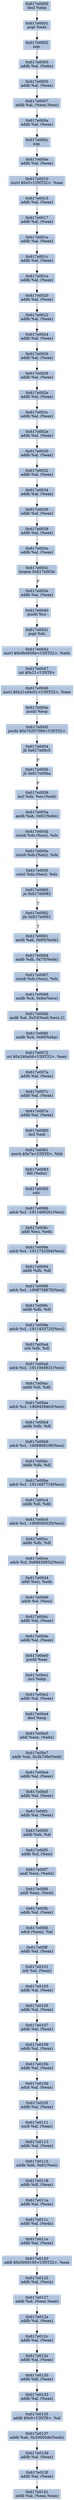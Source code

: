 digraph G {
node[shape=rectangle,style=filled,fillcolor=lightsteelblue,color=lightsteelblue]
bgcolor="transparent"
a0x617e0000decl_ebp[label="0x617e0000\ndecl %ebp"];
a0x617e0001popl_edx[label="0x617e0001\npopl %edx"];
a0x617e0002nop_[label="0x617e0002\nnop "];
a0x617e0003addb_al_ebx_[label="0x617e0003\naddb %al, (%ebx)"];
a0x617e0005addb_al_eax_[label="0x617e0005\naddb %al, (%eax)"];
a0x617e0007addb_al_eaxeax_[label="0x617e0007\naddb %al, (%eax,%eax)"];
a0x617e000aaddb_al_eax_[label="0x617e000a\naddb %al, (%eax)"];
a0x617e000cnop_[label="0x617e000c\nnop "];
a0x617e000eaddb_al_eax_[label="0x617e000e\naddb %al, (%eax)"];
a0x617e0010movl_0x0UINT32_eax[label="0x617e0010\nmovl $0x0<UINT32>, %eax"];
a0x617e0015addb_al_eax_[label="0x617e0015\naddb %al, (%eax)"];
a0x617e0017addb_al_eax_[label="0x617e0017\naddb %al, (%eax)"];
a0x617e001aaddb_al_eax_[label="0x617e001a\naddb %al, (%eax)"];
a0x617e001caddb_al_eax_[label="0x617e001c\naddb %al, (%eax)"];
a0x617e001eaddb_al_eax_[label="0x617e001e\naddb %al, (%eax)"];
a0x617e0020addb_al_eax_[label="0x617e0020\naddb %al, (%eax)"];
a0x617e0022addb_al_eax_[label="0x617e0022\naddb %al, (%eax)"];
a0x617e0024addb_al_eax_[label="0x617e0024\naddb %al, (%eax)"];
a0x617e0026addb_al_eax_[label="0x617e0026\naddb %al, (%eax)"];
a0x617e0028addb_al_eax_[label="0x617e0028\naddb %al, (%eax)"];
a0x617e002aaddb_al_eax_[label="0x617e002a\naddb %al, (%eax)"];
a0x617e002caddb_al_eax_[label="0x617e002c\naddb %al, (%eax)"];
a0x617e002eaddb_al_eax_[label="0x617e002e\naddb %al, (%eax)"];
a0x617e0030addb_al_eax_[label="0x617e0030\naddb %al, (%eax)"];
a0x617e0032addb_al_eax_[label="0x617e0032\naddb %al, (%eax)"];
a0x617e0034addb_al_eax_[label="0x617e0034\naddb %al, (%eax)"];
a0x617e0036addb_al_eax_[label="0x617e0036\naddb %al, (%eax)"];
a0x617e0038addb_al_eax_[label="0x617e0038\naddb %al, (%eax)"];
a0x617e003aaddb_al_eax_[label="0x617e003a\naddb %al, (%eax)"];
a0x617e003cloopne_0x617e003e[label="0x617e003c\nloopne 0x617e003e"];
a0x617e003eaddb_al_eax_[label="0x617e003e\naddb %al, (%eax)"];
a0x617e0040pushl_cs[label="0x617e0040\npushl %cs"];
a0x617e0041popl_ds[label="0x617e0041\npopl %ds"];
a0x617e0042movl_0x9b4000eUINT32_edx[label="0x617e0042\nmovl $0x9b4000e<UINT32>, %edx"];
a0x617e0047int_0x21UINT8[label="0x617e0047\nint $0x21<UINT8>"];
a0x617e0049movl_0x21cd4c01UINT32_eax[label="0x617e0049\nmovl $0x21cd4c01<UINT32>, %eax"];
a0x617e004epushl_esp[label="0x617e004e\npushl %esp"];
a0x617e004fpushl_0x70207369UINT32[label="0x617e004f\npushl $0x70207369<UINT32>"];
a0x617e0054jb_0x617e00c5[label="0x617e0054\njb 0x617e00c5"];
a0x617e0056jb_0x617e00ba[label="0x617e0056\njb 0x617e00ba"];
a0x617e0059insl_dx_es_edi_[label="0x617e0059\ninsl %dx, %es:(%edi)"];
a0x617e005aandb_ah_0x61ebx_[label="0x617e005a\nandb %ah, 0x61(%ebx)"];
a0x617e005doutsb_ds_esi__dx[label="0x617e005d\noutsb %ds:(%esi), %dx"];
a0x617e005eoutsb_ds_esi__dx[label="0x617e005e\noutsb %ds:(%esi), %dx"];
a0x617e005foutsl_ds_esi__dx[label="0x617e005f\noutsl %ds:(%esi), %dx"];
a0x617e0060je_0x617e0082[label="0x617e0060\nje 0x617e0082"];
a0x617e0082jle_0x617e0061[label="0x617e0082\njle 0x617e0061"];
a0x617e0061andb_ah_0x65edx_[label="0x617e0061\nandb %ah, 0x65(%edx)"];
a0x617e0064andb_dh_0x75edx_[label="0x617e0064\nandb %dh, 0x75(%edx)"];
a0x617e0067outsb_ds_esi__dx[label="0x617e0067\noutsb %ds:(%esi), %dx"];
a0x617e0068andb_ch_0x6eecx_[label="0x617e0068\nandb %ch, 0x6e(%ecx)"];
a0x617e006bandb_al_0x53ediecx2_[label="0x617e006b\nandb %al, 0x53(%edi,%ecx,2)"];
a0x617e006fandb_ch_0x6febp_[label="0x617e006f\nandb %ch, 0x6f(%ebp)"];
a0x617e0072orl_0x240a0dUINT32_eax[label="0x617e0072\norl $0x240a0d<UINT32>, %eax"];
a0x617e007aaddb_al_eax_[label="0x617e007a\naddb %al, (%eax)"];
a0x617e007caddb_al_eax_[label="0x617e007c\naddb %al, (%eax)"];
a0x617e007eaddb_al_eax_[label="0x617e007e\naddb %al, (%eax)"];
a0x617e0080incl_edi[label="0x617e0080\nincl %edi"];
a0x617e0081movb_0x7eUINT8_bh[label="0x617e0081\nmovb $0x7e<UINT8>, %bh"];
a0x617e0083fldl_ebx_[label="0x617e0083\nfldl (%ebx)"];
a0x617e0085salc_[label="0x617e0085\nsalc "];
a0x617e0086adcb_cl__1911499261esi_[label="0x617e0086\nadcb %cl, -1911499261(%esi)"];
a0x617e008caddl_esi_edx[label="0x617e008c\naddl %esi, %edx"];
a0x617e008eadcb_cl__1911753394esi_[label="0x617e008e\nadcb %cl, -1911753394(%esi)"];
a0x617e0094addb_dh_dl[label="0x617e0094\naddb %dh, %dl"];
a0x617e0096adcb_cl__1908738870esi_[label="0x617e0096\nadcb %cl, -1908738870(%esi)"];
a0x617e009caddb_dh_dl[label="0x617e009c\naddb %dh, %dl"];
a0x617e009eadcb_cl__1911433725esi_[label="0x617e009e\nadcb %cl, -1911433725(%esi)"];
a0x617e00a4orb_dh_dl[label="0x617e00a4\norb %dh, %dl"];
a0x617e00a6adcb_cl__1911949831esi_[label="0x617e00a6\nadcb %cl, -1911949831(%esi)"];
a0x617e00acaddb_dl_dh[label="0x617e00ac\naddb %dl, %dh"];
a0x617e00aeadcb_cl__1909459463esi_[label="0x617e00ae\nadcb %cl, -1909459463(%esi)"];
a0x617e00b4addb_dh_dl[label="0x617e00b4\naddb %dh, %dl"];
a0x617e00b6adcb_cl__1906969196esi_[label="0x617e00b6\nadcb %cl, -1906969196(%esi)"];
a0x617e00bcaddb_dh_dl[label="0x617e00bc\naddb %dh, %dl"];
a0x617e00beadcb_cl__1911687719esi_[label="0x617e00be\nadcb %cl, -1911687719(%esi)"];
a0x617e00c4addb_dl_dh[label="0x617e00c4\naddb %dl, %dh"];
a0x617e00c6adcb_cl__1909590535esi_[label="0x617e00c6\nadcb %cl, -1909590535(%esi)"];
a0x617e00ccaddb_dh_dl[label="0x617e00cc\naddb %dh, %dl"];
a0x617e00ceadcb_cl_0x68636952esi_[label="0x617e00ce\nadcb %cl, 0x68636952(%esi)"];
a0x617e00d4addl_esi_edx[label="0x617e00d4\naddl %esi, %edx"];
a0x617e00d6adcb_cl_esi_[label="0x617e00d6\nadcb %cl, (%esi)"];
a0x617e00dcaddb_al_eax_[label="0x617e00dc\naddb %al, (%eax)"];
a0x617e00deaddb_al_eax_[label="0x617e00de\naddb %al, (%eax)"];
a0x617e00e0pushl_eax[label="0x617e00e0\npushl %eax"];
a0x617e00e1incl_ebp[label="0x617e00e1\nincl %ebp"];
a0x617e00e2addb_al_eax_[label="0x617e00e2\naddb %al, (%eax)"];
a0x617e00e4decl_esp[label="0x617e00e4\ndecl %esp"];
a0x617e00e5addl_eax_ebx_[label="0x617e00e5\naddl %eax, (%ebx)"];
a0x617e00e7addb_ah_0x3b7dfeedi_[label="0x617e00e7\naddb %ah, 0x3b7dfe(%edi)"];
a0x617e00edaddb_al_eax_[label="0x617e00ed\naddb %al, (%eax)"];
a0x617e00efaddb_al_eax_[label="0x617e00ef\naddb %al, (%eax)"];
a0x617e00f1addb_al_eax_[label="0x617e00f1\naddb %al, (%eax)"];
a0x617e00f3addb_ah_al[label="0x617e00f3\naddb %ah, %al"];
a0x617e00f5addb_cl_esi_[label="0x617e00f5\naddb %cl, (%esi)"];
a0x617e00f7andl_ecx_ebx_[label="0x617e00f7\nandl %ecx, (%ebx)"];
a0x617e00f9addl_eax_edi_[label="0x617e00f9\naddl %eax, (%edi)"];
a0x617e00fbaddb_al_eax_[label="0x617e00fb\naddb %al, (%eax)"];
a0x617e00fdadcb_eax__al[label="0x617e00fd\nadcb (%eax), %al"];
a0x617e00ffaddb_al_eax_[label="0x617e00ff\naddb %al, (%eax)"];
a0x617e0101orb_al_eax_[label="0x617e0101\norb %al, (%eax)"];
a0x617e0103addb_al_eax_[label="0x617e0103\naddb %al, (%eax)"];
a0x617e0105addb_al_eax_[label="0x617e0105\naddb %al, (%eax)"];
a0x617e0107addb_al_eax_[label="0x617e0107\naddb %al, (%eax)"];
a0x617e0109addb_al_eax_[label="0x617e0109\naddb %al, (%eax)"];
a0x617e010baddb_al_eax_[label="0x617e010b\naddb %al, (%eax)"];
a0x617e010dadcb_al_eax_[label="0x617e010d\nadcb %al, (%eax)"];
a0x617e010faddb_al_eax_[label="0x617e010f\naddb %al, (%eax)"];
a0x617e0111xorb_al_eax_[label="0x617e0111\nxorb %al, (%eax)"];
a0x617e0113addb_al_eax_[label="0x617e0113\naddb %al, (%eax)"];
a0x617e0115addb_bh_0x61esi_[label="0x617e0115\naddb %bh, 0x61(%esi)"];
a0x617e0118addb_dl_eax_[label="0x617e0118\naddb %dl, (%eax)"];
a0x617e011aaddb_al_eax_[label="0x617e011a\naddb %al, (%eax)"];
a0x617e011caddb_al_edx_[label="0x617e011c\naddb %al, (%edx)"];
a0x617e011eaddb_al_eax_[label="0x617e011e\naddb %al, (%eax)"];
a0x617e0120addl_0x5000100UINT32_eax[label="0x617e0120\naddl $0x5000100<UINT32>, %eax"];
a0x617e0125addb_al_ecx_[label="0x617e0125\naddb %al, (%ecx)"];
a0x617e0127addb_al_eaxeax_[label="0x617e0127\naddb %al, (%eax,%eax)"];
a0x617e012aaddb_al_eax_[label="0x617e012a\naddb %al, (%eax)"];
a0x617e012caddb_al_eax_[label="0x617e012c\naddb %al, (%eax)"];
a0x617e012eaddb_al_eax_[label="0x617e012e\naddb %al, (%eax)"];
a0x617e0130addb_dl_eax_[label="0x617e0130\naddb %dl, (%eax)"];
a0x617e0133addb_al_eax_[label="0x617e0133\naddb %al, (%eax)"];
a0x617e0135addb_0x0UINT8_al[label="0x617e0135\naddb $0x0<UINT8>, %al"];
a0x617e0137addb_ah_0x20000deedx_[label="0x617e0137\naddb %ah, 0x20000de(%edx)"];
a0x617e013daddb_al_eax_[label="0x617e013d\naddb %al, (%eax)"];
a0x617e013faddb_al_eax_[label="0x617e013f\naddb %al, (%eax)"];
a0x617e0141addb_al_eaxeax_[label="0x617e0141\naddb %al, (%eax,%eax)"];
a0x617e0000decl_ebp -> a0x617e0001popl_edx [color="#000000"];
a0x617e0001popl_edx -> a0x617e0002nop_ [color="#000000"];
a0x617e0002nop_ -> a0x617e0003addb_al_ebx_ [color="#000000"];
a0x617e0003addb_al_ebx_ -> a0x617e0005addb_al_eax_ [color="#000000"];
a0x617e0005addb_al_eax_ -> a0x617e0007addb_al_eaxeax_ [color="#000000"];
a0x617e0007addb_al_eaxeax_ -> a0x617e000aaddb_al_eax_ [color="#000000"];
a0x617e000aaddb_al_eax_ -> a0x617e000cnop_ [color="#000000"];
a0x617e000cnop_ -> a0x617e000eaddb_al_eax_ [color="#000000"];
a0x617e000eaddb_al_eax_ -> a0x617e0010movl_0x0UINT32_eax [color="#000000"];
a0x617e0010movl_0x0UINT32_eax -> a0x617e0015addb_al_eax_ [color="#000000"];
a0x617e0015addb_al_eax_ -> a0x617e0017addb_al_eax_ [color="#000000"];
a0x617e0017addb_al_eax_ -> a0x617e001aaddb_al_eax_ [color="#000000"];
a0x617e001aaddb_al_eax_ -> a0x617e001caddb_al_eax_ [color="#000000"];
a0x617e001caddb_al_eax_ -> a0x617e001eaddb_al_eax_ [color="#000000"];
a0x617e001eaddb_al_eax_ -> a0x617e0020addb_al_eax_ [color="#000000"];
a0x617e0020addb_al_eax_ -> a0x617e0022addb_al_eax_ [color="#000000"];
a0x617e0022addb_al_eax_ -> a0x617e0024addb_al_eax_ [color="#000000"];
a0x617e0024addb_al_eax_ -> a0x617e0026addb_al_eax_ [color="#000000"];
a0x617e0026addb_al_eax_ -> a0x617e0028addb_al_eax_ [color="#000000"];
a0x617e0028addb_al_eax_ -> a0x617e002aaddb_al_eax_ [color="#000000"];
a0x617e002aaddb_al_eax_ -> a0x617e002caddb_al_eax_ [color="#000000"];
a0x617e002caddb_al_eax_ -> a0x617e002eaddb_al_eax_ [color="#000000"];
a0x617e002eaddb_al_eax_ -> a0x617e0030addb_al_eax_ [color="#000000"];
a0x617e0030addb_al_eax_ -> a0x617e0032addb_al_eax_ [color="#000000"];
a0x617e0032addb_al_eax_ -> a0x617e0034addb_al_eax_ [color="#000000"];
a0x617e0034addb_al_eax_ -> a0x617e0036addb_al_eax_ [color="#000000"];
a0x617e0036addb_al_eax_ -> a0x617e0038addb_al_eax_ [color="#000000"];
a0x617e0038addb_al_eax_ -> a0x617e003aaddb_al_eax_ [color="#000000"];
a0x617e003aaddb_al_eax_ -> a0x617e003cloopne_0x617e003e [color="#000000"];
a0x617e003cloopne_0x617e003e -> a0x617e003eaddb_al_eax_ [color="#000000",label="F"];
a0x617e003eaddb_al_eax_ -> a0x617e0040pushl_cs [color="#000000"];
a0x617e0040pushl_cs -> a0x617e0041popl_ds [color="#000000"];
a0x617e0041popl_ds -> a0x617e0042movl_0x9b4000eUINT32_edx [color="#000000"];
a0x617e0042movl_0x9b4000eUINT32_edx -> a0x617e0047int_0x21UINT8 [color="#000000"];
a0x617e0047int_0x21UINT8 -> a0x617e0049movl_0x21cd4c01UINT32_eax [color="#000000"];
a0x617e0049movl_0x21cd4c01UINT32_eax -> a0x617e004epushl_esp [color="#000000"];
a0x617e004epushl_esp -> a0x617e004fpushl_0x70207369UINT32 [color="#000000"];
a0x617e004fpushl_0x70207369UINT32 -> a0x617e0054jb_0x617e00c5 [color="#000000"];
a0x617e0054jb_0x617e00c5 -> a0x617e0056jb_0x617e00ba [color="#000000",label="F"];
a0x617e0056jb_0x617e00ba -> a0x617e0059insl_dx_es_edi_ [color="#000000",label="F"];
a0x617e0059insl_dx_es_edi_ -> a0x617e005aandb_ah_0x61ebx_ [color="#000000"];
a0x617e005aandb_ah_0x61ebx_ -> a0x617e005doutsb_ds_esi__dx [color="#000000"];
a0x617e005doutsb_ds_esi__dx -> a0x617e005eoutsb_ds_esi__dx [color="#000000"];
a0x617e005eoutsb_ds_esi__dx -> a0x617e005foutsl_ds_esi__dx [color="#000000"];
a0x617e005foutsl_ds_esi__dx -> a0x617e0060je_0x617e0082 [color="#000000"];
a0x617e0060je_0x617e0082 -> a0x617e0082jle_0x617e0061 [color="#000000",label="T"];
a0x617e0082jle_0x617e0061 -> a0x617e0061andb_ah_0x65edx_ [color="#000000",label="T"];
a0x617e0061andb_ah_0x65edx_ -> a0x617e0064andb_dh_0x75edx_ [color="#000000"];
a0x617e0064andb_dh_0x75edx_ -> a0x617e0067outsb_ds_esi__dx [color="#000000"];
a0x617e0067outsb_ds_esi__dx -> a0x617e0068andb_ch_0x6eecx_ [color="#000000"];
a0x617e0068andb_ch_0x6eecx_ -> a0x617e006bandb_al_0x53ediecx2_ [color="#000000"];
a0x617e006bandb_al_0x53ediecx2_ -> a0x617e006fandb_ch_0x6febp_ [color="#000000"];
a0x617e006fandb_ch_0x6febp_ -> a0x617e0072orl_0x240a0dUINT32_eax [color="#000000"];
a0x617e0072orl_0x240a0dUINT32_eax -> a0x617e007aaddb_al_eax_ [color="#000000"];
a0x617e007aaddb_al_eax_ -> a0x617e007caddb_al_eax_ [color="#000000"];
a0x617e007caddb_al_eax_ -> a0x617e007eaddb_al_eax_ [color="#000000"];
a0x617e007eaddb_al_eax_ -> a0x617e0080incl_edi [color="#000000"];
a0x617e0080incl_edi -> a0x617e0081movb_0x7eUINT8_bh [color="#000000"];
a0x617e0081movb_0x7eUINT8_bh -> a0x617e0083fldl_ebx_ [color="#000000"];
a0x617e0083fldl_ebx_ -> a0x617e0085salc_ [color="#000000"];
a0x617e0085salc_ -> a0x617e0086adcb_cl__1911499261esi_ [color="#000000"];
a0x617e0086adcb_cl__1911499261esi_ -> a0x617e008caddl_esi_edx [color="#000000"];
a0x617e008caddl_esi_edx -> a0x617e008eadcb_cl__1911753394esi_ [color="#000000"];
a0x617e008eadcb_cl__1911753394esi_ -> a0x617e0094addb_dh_dl [color="#000000"];
a0x617e0094addb_dh_dl -> a0x617e0096adcb_cl__1908738870esi_ [color="#000000"];
a0x617e0096adcb_cl__1908738870esi_ -> a0x617e009caddb_dh_dl [color="#000000"];
a0x617e009caddb_dh_dl -> a0x617e009eadcb_cl__1911433725esi_ [color="#000000"];
a0x617e009eadcb_cl__1911433725esi_ -> a0x617e00a4orb_dh_dl [color="#000000"];
a0x617e00a4orb_dh_dl -> a0x617e00a6adcb_cl__1911949831esi_ [color="#000000"];
a0x617e00a6adcb_cl__1911949831esi_ -> a0x617e00acaddb_dl_dh [color="#000000"];
a0x617e00acaddb_dl_dh -> a0x617e00aeadcb_cl__1909459463esi_ [color="#000000"];
a0x617e00aeadcb_cl__1909459463esi_ -> a0x617e00b4addb_dh_dl [color="#000000"];
a0x617e00b4addb_dh_dl -> a0x617e00b6adcb_cl__1906969196esi_ [color="#000000"];
a0x617e00b6adcb_cl__1906969196esi_ -> a0x617e00bcaddb_dh_dl [color="#000000"];
a0x617e00bcaddb_dh_dl -> a0x617e00beadcb_cl__1911687719esi_ [color="#000000"];
a0x617e00beadcb_cl__1911687719esi_ -> a0x617e00c4addb_dl_dh [color="#000000"];
a0x617e00c4addb_dl_dh -> a0x617e00c6adcb_cl__1909590535esi_ [color="#000000"];
a0x617e00c6adcb_cl__1909590535esi_ -> a0x617e00ccaddb_dh_dl [color="#000000"];
a0x617e00ccaddb_dh_dl -> a0x617e00ceadcb_cl_0x68636952esi_ [color="#000000"];
a0x617e00ceadcb_cl_0x68636952esi_ -> a0x617e00d4addl_esi_edx [color="#000000"];
a0x617e00d4addl_esi_edx -> a0x617e00d6adcb_cl_esi_ [color="#000000"];
a0x617e00d6adcb_cl_esi_ -> a0x617e00dcaddb_al_eax_ [color="#000000"];
a0x617e00dcaddb_al_eax_ -> a0x617e00deaddb_al_eax_ [color="#000000"];
a0x617e00deaddb_al_eax_ -> a0x617e00e0pushl_eax [color="#000000"];
a0x617e00e0pushl_eax -> a0x617e00e1incl_ebp [color="#000000"];
a0x617e00e1incl_ebp -> a0x617e00e2addb_al_eax_ [color="#000000"];
a0x617e00e2addb_al_eax_ -> a0x617e00e4decl_esp [color="#000000"];
a0x617e00e4decl_esp -> a0x617e00e5addl_eax_ebx_ [color="#000000"];
a0x617e00e5addl_eax_ebx_ -> a0x617e00e7addb_ah_0x3b7dfeedi_ [color="#000000"];
a0x617e00e7addb_ah_0x3b7dfeedi_ -> a0x617e00edaddb_al_eax_ [color="#000000"];
a0x617e00edaddb_al_eax_ -> a0x617e00efaddb_al_eax_ [color="#000000"];
a0x617e00efaddb_al_eax_ -> a0x617e00f1addb_al_eax_ [color="#000000"];
a0x617e00f1addb_al_eax_ -> a0x617e00f3addb_ah_al [color="#000000"];
a0x617e00f3addb_ah_al -> a0x617e00f5addb_cl_esi_ [color="#000000"];
a0x617e00f5addb_cl_esi_ -> a0x617e00f7andl_ecx_ebx_ [color="#000000"];
a0x617e00f7andl_ecx_ebx_ -> a0x617e00f9addl_eax_edi_ [color="#000000"];
a0x617e00f9addl_eax_edi_ -> a0x617e00fbaddb_al_eax_ [color="#000000"];
a0x617e00fbaddb_al_eax_ -> a0x617e00fdadcb_eax__al [color="#000000"];
a0x617e00fdadcb_eax__al -> a0x617e00ffaddb_al_eax_ [color="#000000"];
a0x617e00ffaddb_al_eax_ -> a0x617e0101orb_al_eax_ [color="#000000"];
a0x617e0101orb_al_eax_ -> a0x617e0103addb_al_eax_ [color="#000000"];
a0x617e0103addb_al_eax_ -> a0x617e0105addb_al_eax_ [color="#000000"];
a0x617e0105addb_al_eax_ -> a0x617e0107addb_al_eax_ [color="#000000"];
a0x617e0107addb_al_eax_ -> a0x617e0109addb_al_eax_ [color="#000000"];
a0x617e0109addb_al_eax_ -> a0x617e010baddb_al_eax_ [color="#000000"];
a0x617e010baddb_al_eax_ -> a0x617e010dadcb_al_eax_ [color="#000000"];
a0x617e010dadcb_al_eax_ -> a0x617e010faddb_al_eax_ [color="#000000"];
a0x617e010faddb_al_eax_ -> a0x617e0111xorb_al_eax_ [color="#000000"];
a0x617e0111xorb_al_eax_ -> a0x617e0113addb_al_eax_ [color="#000000"];
a0x617e0113addb_al_eax_ -> a0x617e0115addb_bh_0x61esi_ [color="#000000"];
a0x617e0115addb_bh_0x61esi_ -> a0x617e0118addb_dl_eax_ [color="#000000"];
a0x617e0118addb_dl_eax_ -> a0x617e011aaddb_al_eax_ [color="#000000"];
a0x617e011aaddb_al_eax_ -> a0x617e011caddb_al_edx_ [color="#000000"];
a0x617e011caddb_al_edx_ -> a0x617e011eaddb_al_eax_ [color="#000000"];
a0x617e011eaddb_al_eax_ -> a0x617e0120addl_0x5000100UINT32_eax [color="#000000"];
a0x617e0120addl_0x5000100UINT32_eax -> a0x617e0125addb_al_ecx_ [color="#000000"];
a0x617e0125addb_al_ecx_ -> a0x617e0127addb_al_eaxeax_ [color="#000000"];
a0x617e0127addb_al_eaxeax_ -> a0x617e012aaddb_al_eax_ [color="#000000"];
a0x617e012aaddb_al_eax_ -> a0x617e012caddb_al_eax_ [color="#000000"];
a0x617e012caddb_al_eax_ -> a0x617e012eaddb_al_eax_ [color="#000000"];
a0x617e012eaddb_al_eax_ -> a0x617e0130addb_dl_eax_ [color="#000000"];
a0x617e0130addb_dl_eax_ -> a0x617e0133addb_al_eax_ [color="#000000"];
a0x617e0133addb_al_eax_ -> a0x617e0135addb_0x0UINT8_al [color="#000000"];
a0x617e0135addb_0x0UINT8_al -> a0x617e0137addb_ah_0x20000deedx_ [color="#000000"];
a0x617e0137addb_ah_0x20000deedx_ -> a0x617e013daddb_al_eax_ [color="#000000"];
a0x617e013daddb_al_eax_ -> a0x617e013faddb_al_eax_ [color="#000000"];
a0x617e013faddb_al_eax_ -> a0x617e0141addb_al_eaxeax_ [color="#000000"];
}
